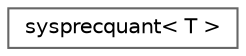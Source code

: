 digraph "Graphical Class Hierarchy"
{
 // LATEX_PDF_SIZE
  bgcolor="transparent";
  edge [fontname=Helvetica,fontsize=10,labelfontname=Helvetica,labelfontsize=10];
  node [fontname=Helvetica,fontsize=10,shape=box,height=0.2,width=0.4];
  rankdir="LR";
  Node0 [id="Node000000",label="sysprecquant\< T \>",height=0.2,width=0.4,color="grey40", fillcolor="white", style="filled",URL="$structsysprecquant.html",tooltip=" "];
}
